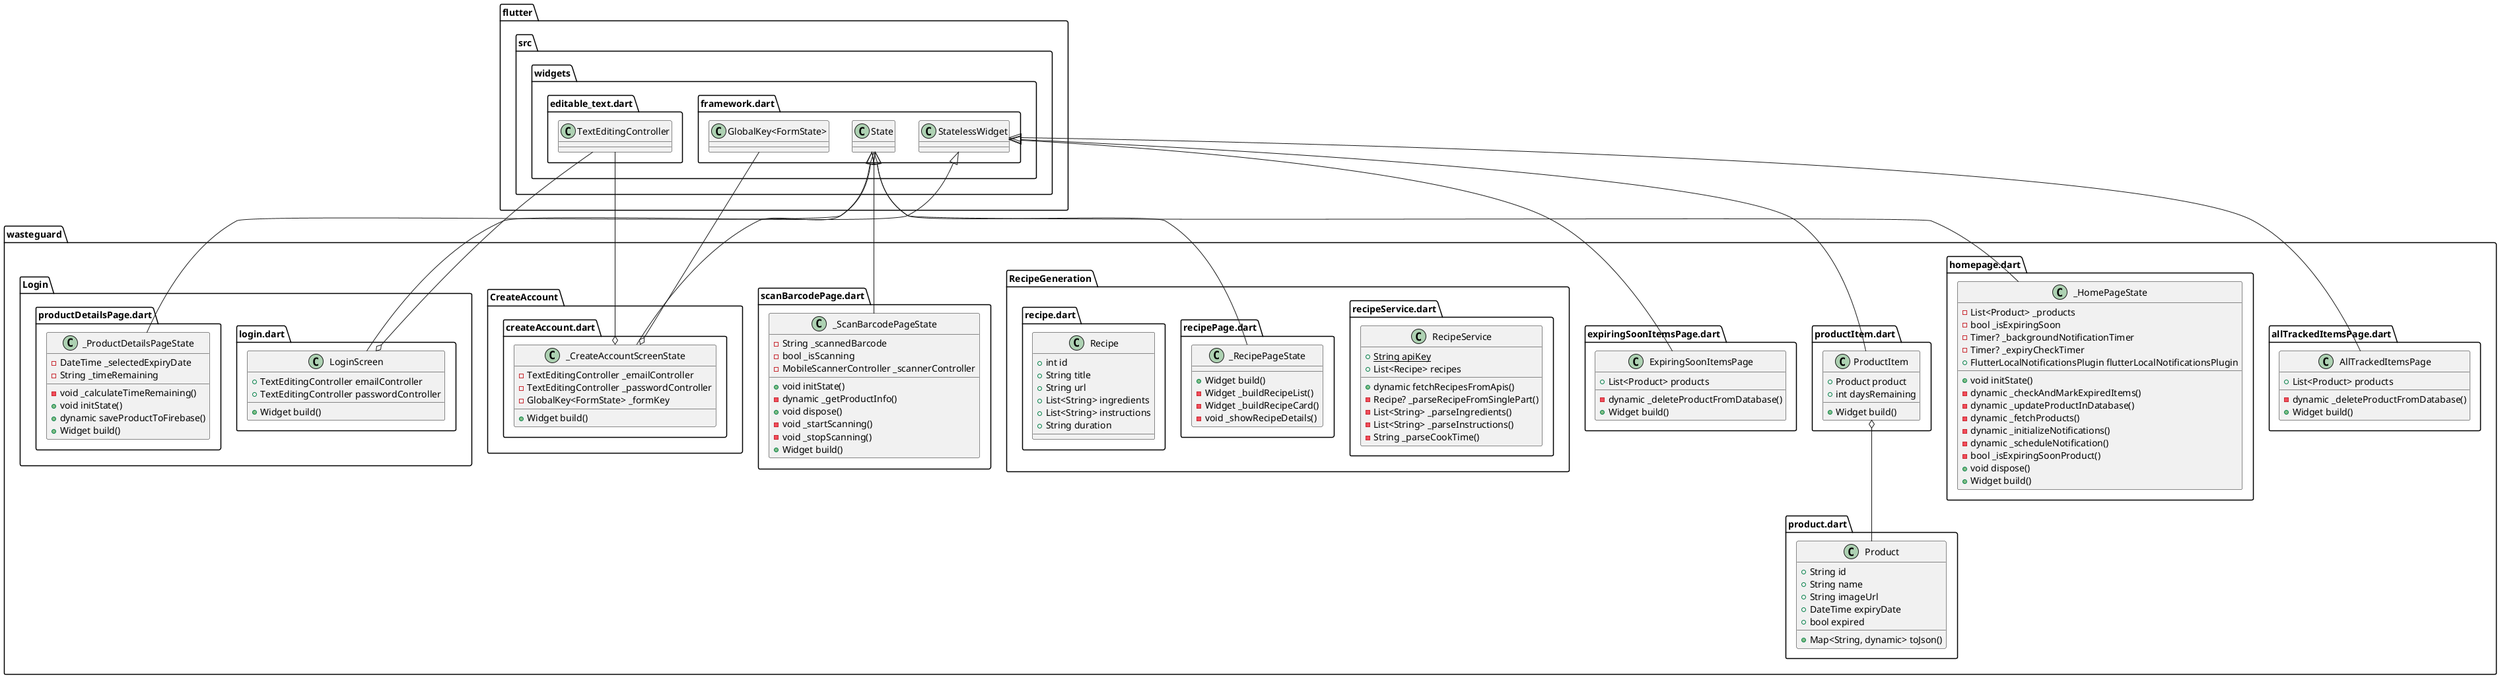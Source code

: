@startuml
set namespaceSeparator ::

class "wasteguard::product.dart::Product" {
  +String id
  +String name
  +String imageUrl
  +DateTime expiryDate
  +bool expired
  +Map<String, dynamic> toJson()
}

class "wasteguard::allTrackedItemsPage.dart::AllTrackedItemsPage" {
  +List<Product> products
  -dynamic _deleteProductFromDatabase()
  +Widget build()
}

"flutter::src::widgets::framework.dart::StatelessWidget" <|-- "wasteguard::allTrackedItemsPage.dart::AllTrackedItemsPage"


class "wasteguard::homepage.dart::_HomePageState" {
  -List<Product> _products
  -bool _isExpiringSoon
  -Timer? _backgroundNotificationTimer
  -Timer? _expiryCheckTimer
  +FlutterLocalNotificationsPlugin flutterLocalNotificationsPlugin
  +void initState()
  -dynamic _checkAndMarkExpiredItems()
  -dynamic _updateProductInDatabase()
  -dynamic _fetchProducts()
  -dynamic _initializeNotifications()
  -dynamic _scheduleNotification()
  -bool _isExpiringSoonProduct()
  +void dispose()
  +Widget build()
}

"flutter::src::widgets::framework.dart::State" <|-- "wasteguard::homepage.dart::_HomePageState"



class "wasteguard::productItem.dart::ProductItem" {
  +Product product
  +int daysRemaining
  +Widget build()
}

"wasteguard::productItem.dart::ProductItem" o-- "wasteguard::product.dart::Product"
"flutter::src::widgets::framework.dart::StatelessWidget" <|-- "wasteguard::productItem.dart::ProductItem"

class "wasteguard::expiringSoonItemsPage.dart::ExpiringSoonItemsPage" {
  +List<Product> products
  -dynamic _deleteProductFromDatabase()
  +Widget build()
}

"flutter::src::widgets::framework.dart::StatelessWidget" <|-- "wasteguard::expiringSoonItemsPage.dart::ExpiringSoonItemsPage"

class "wasteguard::RecipeGeneration::recipeService.dart::RecipeService" {
  {static} +String apiKey
  +List<Recipe> recipes
  +dynamic fetchRecipesFromApis()
  -Recipe? _parseRecipeFromSinglePart()
  -List<String> _parseIngredients()
  -List<String> _parseInstructions()
  -String _parseCookTime()
}


class "wasteguard::RecipeGeneration::recipePage.dart::_RecipePageState" {
  +Widget build()
  -Widget _buildRecipeList()
  -Widget _buildRecipeCard()
  -void _showRecipeDetails()
}

"flutter::src::widgets::framework.dart::State" <|-- "wasteguard::RecipeGeneration::recipePage.dart::_RecipePageState"

class "wasteguard::RecipeGeneration::recipe.dart::Recipe" {
  +int id
  +String title
  +String url
  +List<String> ingredients
  +List<String> instructions
  +String duration
}


class "wasteguard::scanBarcodePage.dart::_ScanBarcodePageState" {
  -String _scannedBarcode
  -bool _isScanning
  -MobileScannerController _scannerController
  +void initState()
  -dynamic _getProductInfo()
  +void dispose()
  -void _startScanning()
  -void _stopScanning()
  +Widget build()
}

"flutter::src::widgets::framework.dart::State" <|-- "wasteguard::scanBarcodePage.dart::_ScanBarcodePageState"



class "wasteguard::CreateAccount::createAccount.dart::_CreateAccountScreenState" {
  -TextEditingController _emailController
  -TextEditingController _passwordController
  -GlobalKey<FormState> _formKey
  +Widget build()
}

"wasteguard::CreateAccount::createAccount.dart::_CreateAccountScreenState" o-- "flutter::src::widgets::editable_text.dart::TextEditingController"
"wasteguard::CreateAccount::createAccount.dart::_CreateAccountScreenState" o-- "flutter::src::widgets::framework.dart::GlobalKey<FormState>"
"flutter::src::widgets::framework.dart::State" <|-- "wasteguard::CreateAccount::createAccount.dart::_CreateAccountScreenState"



class "wasteguard::Login::login.dart::LoginScreen" {
  +TextEditingController emailController
  +TextEditingController passwordController
  +Widget build()
}

"wasteguard::Login::login.dart::LoginScreen" o-- "flutter::src::widgets::editable_text.dart::TextEditingController"
"flutter::src::widgets::framework.dart::StatelessWidget" <|-- "wasteguard::Login::login.dart::LoginScreen"


class "wasteguard::Login::productDetailsPage.dart::_ProductDetailsPageState" {
  -DateTime _selectedExpiryDate
  -String _timeRemaining
  -void _calculateTimeRemaining()
  +void initState()
  +dynamic saveProductToFirebase()
  +Widget build()
}

"flutter::src::widgets::framework.dart::State" <|-- "wasteguard::Login::productDetailsPage.dart::_ProductDetailsPageState"



@enduml
